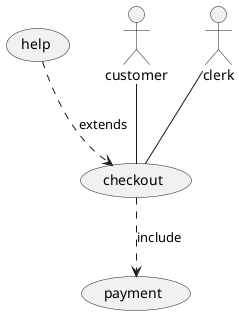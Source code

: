 @startuml
usecase "checkout"
usecase "payment"
usecase "help"

customer -- "checkout"
clerk -- "checkout"
"checkout" ..> "payment" : include
"help" ..> "checkout" : extends
@enduml